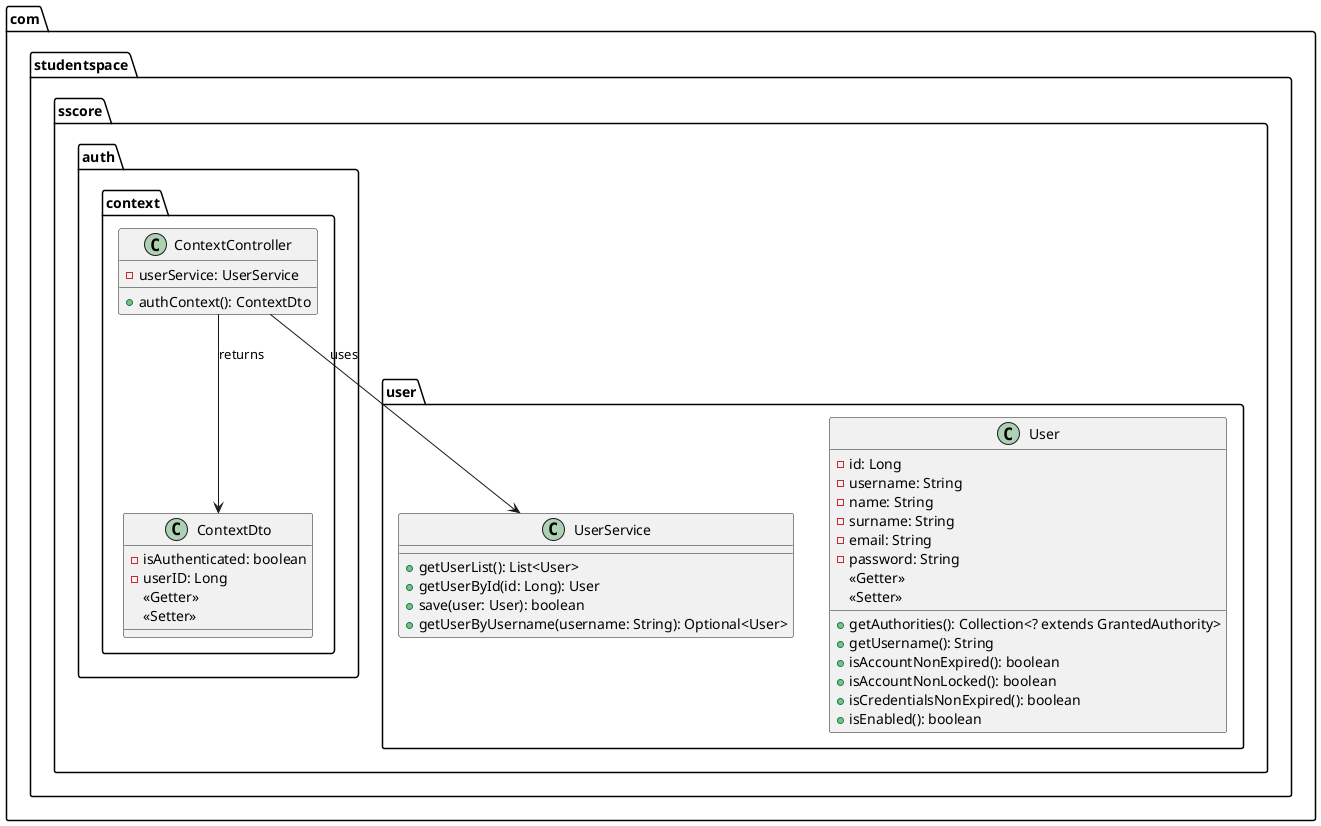 @startuml

package "com.studentspace.sscore.auth.context" {
    class ContextController {
        - userService: UserService
        + authContext(): ContextDto
    }

    class ContextDto {
        - isAuthenticated: boolean
        - userID: Long
        <<Getter>>
        <<Setter>>
    }
}

package "com.studentspace.sscore.user" {
    class User {
        - id: Long
        - username: String
        - name: String
        - surname: String
        - email: String
        - password: String
        <<Getter>>
        <<Setter>>
        + getAuthorities(): Collection<? extends GrantedAuthority>
        + getUsername(): String
        + isAccountNonExpired(): boolean
        + isAccountNonLocked(): boolean
        + isCredentialsNonExpired(): boolean
        + isEnabled(): boolean
    }

    class UserService {
        + getUserList(): List<User>
        + getUserById(id: Long): User
        + save(user: User): boolean
        + getUserByUsername(username: String): Optional<User>
    }
}

ContextController --> UserService : uses
ContextController --> ContextDto : returns
@enduml

